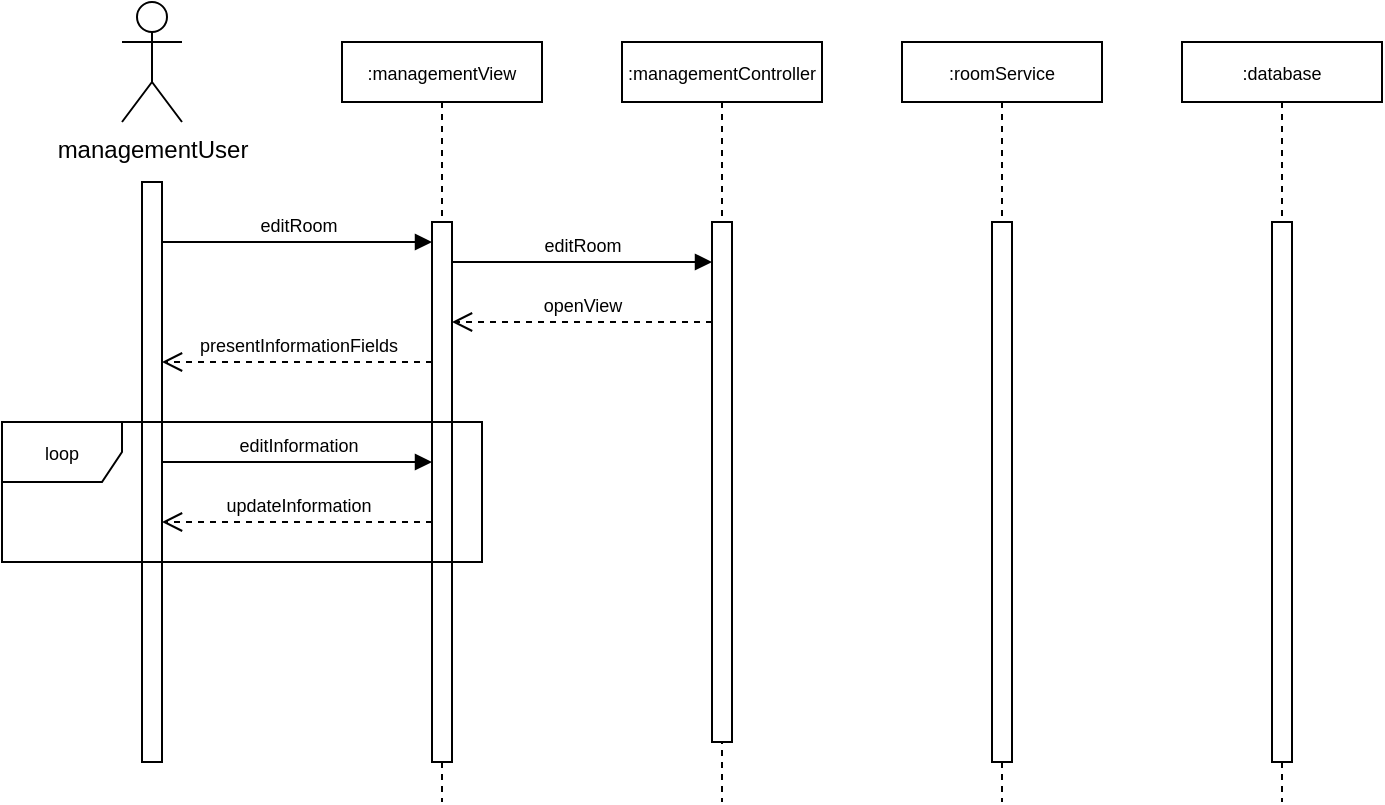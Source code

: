<mxfile version="21.1.5" type="github">
  <diagram name="Seite-1" id="2M5eXFFC1SxqYQrEGzhu">
    <mxGraphModel dx="600" dy="300" grid="1" gridSize="10" guides="1" tooltips="1" connect="1" arrows="1" fold="1" page="1" pageScale="1" pageWidth="827" pageHeight="1169" math="0" shadow="0">
      <root>
        <mxCell id="0" />
        <mxCell id="1" parent="0" />
        <mxCell id="eeAkKd5FmDa_MluTbbMC-9" value="&lt;font style=&quot;font-size: 9px;&quot;&gt;:managementController&lt;/font&gt;" style="shape=umlLifeline;perimeter=lifelinePerimeter;whiteSpace=wrap;html=1;container=1;dropTarget=0;collapsible=0;recursiveResize=0;outlineConnect=0;portConstraint=eastwest;newEdgeStyle={&quot;edgeStyle&quot;:&quot;elbowEdgeStyle&quot;,&quot;elbow&quot;:&quot;vertical&quot;,&quot;curved&quot;:0,&quot;rounded&quot;:0};size=30;" vertex="1" parent="1">
          <mxGeometry x="340" y="120" width="100" height="380" as="geometry" />
        </mxCell>
        <mxCell id="eeAkKd5FmDa_MluTbbMC-10" value="" style="html=1;points=[];perimeter=orthogonalPerimeter;outlineConnect=0;targetShapes=umlLifeline;portConstraint=eastwest;newEdgeStyle={&quot;edgeStyle&quot;:&quot;elbowEdgeStyle&quot;,&quot;elbow&quot;:&quot;vertical&quot;,&quot;curved&quot;:0,&quot;rounded&quot;:0};" vertex="1" parent="eeAkKd5FmDa_MluTbbMC-9">
          <mxGeometry x="45" y="90" width="10" height="260" as="geometry" />
        </mxCell>
        <mxCell id="eeAkKd5FmDa_MluTbbMC-11" value="&lt;font style=&quot;font-size: 9px;&quot;&gt;:managementView&lt;/font&gt;" style="shape=umlLifeline;perimeter=lifelinePerimeter;whiteSpace=wrap;html=1;container=1;dropTarget=0;collapsible=0;recursiveResize=0;outlineConnect=0;portConstraint=eastwest;newEdgeStyle={&quot;edgeStyle&quot;:&quot;elbowEdgeStyle&quot;,&quot;elbow&quot;:&quot;vertical&quot;,&quot;curved&quot;:0,&quot;rounded&quot;:0};size=30;" vertex="1" parent="1">
          <mxGeometry x="200" y="120" width="100" height="380" as="geometry" />
        </mxCell>
        <mxCell id="eeAkKd5FmDa_MluTbbMC-12" value="" style="html=1;points=[];perimeter=orthogonalPerimeter;outlineConnect=0;targetShapes=umlLifeline;portConstraint=eastwest;newEdgeStyle={&quot;edgeStyle&quot;:&quot;elbowEdgeStyle&quot;,&quot;elbow&quot;:&quot;vertical&quot;,&quot;curved&quot;:0,&quot;rounded&quot;:0};" vertex="1" parent="eeAkKd5FmDa_MluTbbMC-11">
          <mxGeometry x="45" y="90" width="10" height="270" as="geometry" />
        </mxCell>
        <mxCell id="eeAkKd5FmDa_MluTbbMC-15" value="&lt;font style=&quot;font-size: 9px;&quot;&gt;:roomService&lt;/font&gt;" style="shape=umlLifeline;perimeter=lifelinePerimeter;whiteSpace=wrap;html=1;container=1;dropTarget=0;collapsible=0;recursiveResize=0;outlineConnect=0;portConstraint=eastwest;newEdgeStyle={&quot;edgeStyle&quot;:&quot;elbowEdgeStyle&quot;,&quot;elbow&quot;:&quot;vertical&quot;,&quot;curved&quot;:0,&quot;rounded&quot;:0};size=30;" vertex="1" parent="1">
          <mxGeometry x="480" y="120" width="100" height="380" as="geometry" />
        </mxCell>
        <mxCell id="eeAkKd5FmDa_MluTbbMC-16" value="" style="html=1;points=[];perimeter=orthogonalPerimeter;outlineConnect=0;targetShapes=umlLifeline;portConstraint=eastwest;newEdgeStyle={&quot;edgeStyle&quot;:&quot;elbowEdgeStyle&quot;,&quot;elbow&quot;:&quot;vertical&quot;,&quot;curved&quot;:0,&quot;rounded&quot;:0};" vertex="1" parent="eeAkKd5FmDa_MluTbbMC-15">
          <mxGeometry x="45" y="90" width="10" height="270" as="geometry" />
        </mxCell>
        <mxCell id="eeAkKd5FmDa_MluTbbMC-17" value="&lt;font style=&quot;font-size: 9px;&quot;&gt;:database&lt;/font&gt;" style="shape=umlLifeline;perimeter=lifelinePerimeter;whiteSpace=wrap;html=1;container=1;dropTarget=0;collapsible=0;recursiveResize=0;outlineConnect=0;portConstraint=eastwest;newEdgeStyle={&quot;edgeStyle&quot;:&quot;elbowEdgeStyle&quot;,&quot;elbow&quot;:&quot;vertical&quot;,&quot;curved&quot;:0,&quot;rounded&quot;:0};size=30;" vertex="1" parent="1">
          <mxGeometry x="620" y="120" width="100" height="380" as="geometry" />
        </mxCell>
        <mxCell id="eeAkKd5FmDa_MluTbbMC-18" value="" style="html=1;points=[];perimeter=orthogonalPerimeter;outlineConnect=0;targetShapes=umlLifeline;portConstraint=eastwest;newEdgeStyle={&quot;edgeStyle&quot;:&quot;elbowEdgeStyle&quot;,&quot;elbow&quot;:&quot;vertical&quot;,&quot;curved&quot;:0,&quot;rounded&quot;:0};" vertex="1" parent="eeAkKd5FmDa_MluTbbMC-17">
          <mxGeometry x="45" y="90" width="10" height="270" as="geometry" />
        </mxCell>
        <mxCell id="eeAkKd5FmDa_MluTbbMC-20" value="" style="html=1;points=[];perimeter=orthogonalPerimeter;outlineConnect=0;targetShapes=umlLifeline;portConstraint=eastwest;newEdgeStyle={&quot;edgeStyle&quot;:&quot;elbowEdgeStyle&quot;,&quot;elbow&quot;:&quot;vertical&quot;,&quot;curved&quot;:0,&quot;rounded&quot;:0};" vertex="1" parent="1">
          <mxGeometry x="100" y="190" width="10" height="290" as="geometry" />
        </mxCell>
        <mxCell id="eeAkKd5FmDa_MluTbbMC-22" value="managementUser" style="shape=umlActor;verticalLabelPosition=bottom;verticalAlign=top;html=1;" vertex="1" parent="1">
          <mxGeometry x="90" y="100" width="30" height="60" as="geometry" />
        </mxCell>
        <mxCell id="eeAkKd5FmDa_MluTbbMC-24" value="&lt;font style=&quot;font-size: 9px;&quot;&gt;editRoom&lt;/font&gt;" style="html=1;verticalAlign=bottom;endArrow=block;edgeStyle=elbowEdgeStyle;elbow=vertical;curved=0;rounded=0;" edge="1" parent="1" source="eeAkKd5FmDa_MluTbbMC-20" target="eeAkKd5FmDa_MluTbbMC-12">
          <mxGeometry width="80" relative="1" as="geometry">
            <mxPoint x="130" y="220" as="sourcePoint" />
            <mxPoint x="240" y="220" as="targetPoint" />
            <Array as="points">
              <mxPoint x="180" y="220" />
            </Array>
          </mxGeometry>
        </mxCell>
        <mxCell id="eeAkKd5FmDa_MluTbbMC-25" value="&lt;font style=&quot;font-size: 9px;&quot;&gt;presentInformationFields&lt;/font&gt;" style="html=1;verticalAlign=bottom;endArrow=open;dashed=1;endSize=8;edgeStyle=elbowEdgeStyle;elbow=vertical;curved=0;rounded=0;" edge="1" parent="1" source="eeAkKd5FmDa_MluTbbMC-12" target="eeAkKd5FmDa_MluTbbMC-20">
          <mxGeometry relative="1" as="geometry">
            <mxPoint x="240" y="260" as="sourcePoint" />
            <mxPoint x="120" y="260" as="targetPoint" />
            <Array as="points">
              <mxPoint x="220" y="280" />
              <mxPoint x="160" y="260" />
            </Array>
          </mxGeometry>
        </mxCell>
        <mxCell id="eeAkKd5FmDa_MluTbbMC-26" value="&lt;font style=&quot;font-size: 9px;&quot;&gt;editInformation&lt;/font&gt;" style="html=1;verticalAlign=bottom;endArrow=block;edgeStyle=elbowEdgeStyle;elbow=vertical;curved=0;rounded=0;" edge="1" parent="1" source="eeAkKd5FmDa_MluTbbMC-20" target="eeAkKd5FmDa_MluTbbMC-12">
          <mxGeometry width="80" relative="1" as="geometry">
            <mxPoint x="120" y="300" as="sourcePoint" />
            <mxPoint x="240" y="300" as="targetPoint" />
            <Array as="points">
              <mxPoint x="230" y="330" />
              <mxPoint x="210" y="310" />
              <mxPoint x="178" y="290" />
            </Array>
          </mxGeometry>
        </mxCell>
        <mxCell id="eeAkKd5FmDa_MluTbbMC-27" value="&lt;font style=&quot;font-size: 9px;&quot;&gt;editRoom&lt;/font&gt;" style="html=1;verticalAlign=bottom;endArrow=block;edgeStyle=elbowEdgeStyle;elbow=vertical;curved=0;rounded=0;" edge="1" parent="1" source="eeAkKd5FmDa_MluTbbMC-12" target="eeAkKd5FmDa_MluTbbMC-10">
          <mxGeometry width="80" relative="1" as="geometry">
            <mxPoint x="270" y="230" as="sourcePoint" />
            <mxPoint x="380" y="230" as="targetPoint" />
            <Array as="points">
              <mxPoint x="300" y="230" />
            </Array>
          </mxGeometry>
        </mxCell>
        <mxCell id="eeAkKd5FmDa_MluTbbMC-28" value="&lt;font style=&quot;font-size: 9px;&quot;&gt;openView&lt;/font&gt;" style="html=1;verticalAlign=bottom;endArrow=open;dashed=1;endSize=8;edgeStyle=elbowEdgeStyle;elbow=vertical;curved=0;rounded=0;" edge="1" parent="1" source="eeAkKd5FmDa_MluTbbMC-10" target="eeAkKd5FmDa_MluTbbMC-12">
          <mxGeometry relative="1" as="geometry">
            <mxPoint x="375" y="260" as="sourcePoint" />
            <mxPoint x="260" y="260" as="targetPoint" />
            <Array as="points">
              <mxPoint x="280" y="260" />
              <mxPoint x="290" y="250" />
              <mxPoint x="290" y="260" />
            </Array>
          </mxGeometry>
        </mxCell>
        <mxCell id="eeAkKd5FmDa_MluTbbMC-30" value="&lt;font style=&quot;font-size: 9px;&quot;&gt;updateInformation&lt;br&gt;&lt;/font&gt;" style="html=1;verticalAlign=bottom;endArrow=open;dashed=1;endSize=8;edgeStyle=elbowEdgeStyle;elbow=vertical;curved=0;rounded=0;" edge="1" parent="1" source="eeAkKd5FmDa_MluTbbMC-12" target="eeAkKd5FmDa_MluTbbMC-20">
          <mxGeometry relative="1" as="geometry">
            <mxPoint x="230" y="360" as="sourcePoint" />
            <mxPoint x="120" y="360" as="targetPoint" />
            <Array as="points">
              <mxPoint x="220" y="360" />
              <mxPoint x="160" y="340" />
            </Array>
          </mxGeometry>
        </mxCell>
        <mxCell id="eeAkKd5FmDa_MluTbbMC-31" value="&lt;font style=&quot;font-size: 9px;&quot;&gt;loop&lt;/font&gt;" style="shape=umlFrame;whiteSpace=wrap;html=1;pointerEvents=0;" vertex="1" parent="1">
          <mxGeometry x="30" y="310" width="240" height="70" as="geometry" />
        </mxCell>
      </root>
    </mxGraphModel>
  </diagram>
</mxfile>
